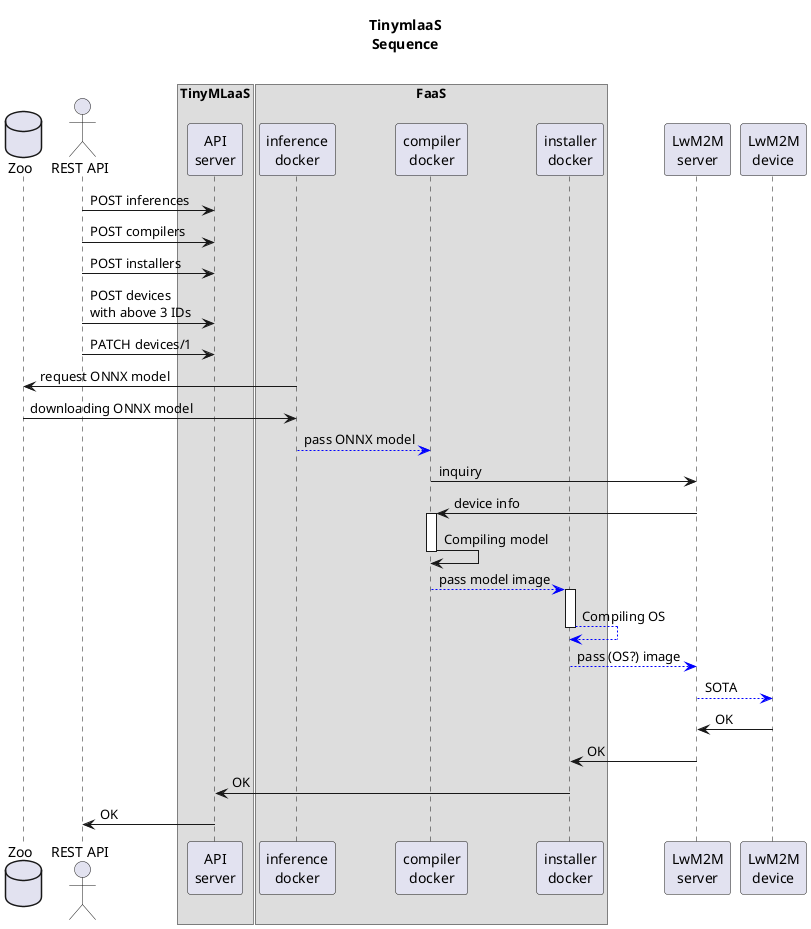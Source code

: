 @startuml
title TinymlaaS\nSequence\n

database Zoo

actor "REST API" as rapi

box "TinyMLaaS\n"
participant "API\nserver" as apis
end box
box FaaS
participant "inference\ndocker" as Inf
participant "compiler\ndocker" as Comp
participant "installer\ndocker" as Inst
end box

participant "LwM2M\nserver" as lwm2ms

rapi -> apis: POST inferences
rapi -> apis: POST compilers
rapi -> apis: POST installers
rapi -> apis: POST devices\nwith above 3 IDs
rapi -> apis: PATCH devices/1
Zoo <- Inf: request ONNX model
Zoo -> Inf: downloading ONNX model
Inf -[#blue,bold]-> Comp: pass ONNX model
Comp -> lwm2ms : inquiry
Comp <- lwm2ms : device info
activate Comp
Comp -> Comp: Compiling model
deactivate Comp
Comp -[#blue,bold]-> Inst : pass model image
activate Inst
Inst -[#blue,bold]-> Inst : Compiling OS
deactivate Inst
Inst -[#blue,bold]-> lwm2ms : pass (OS?) image
lwm2ms -[#blue,bold]-> "LwM2M\ndevice" : SOTA
lwm2ms <- "LwM2M\ndevice" : OK
Inst <- lwm2ms : OK
apis <- Inst : OK
rapi <- apis : OK
@enduml

